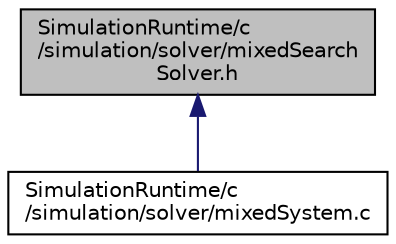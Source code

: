 digraph "SimulationRuntime/c/simulation/solver/mixedSearchSolver.h"
{
  edge [fontname="Helvetica",fontsize="10",labelfontname="Helvetica",labelfontsize="10"];
  node [fontname="Helvetica",fontsize="10",shape=record];
  Node2 [label="SimulationRuntime/c\l/simulation/solver/mixedSearch\lSolver.h",height=0.2,width=0.4,color="black", fillcolor="grey75", style="filled", fontcolor="black"];
  Node2 -> Node3 [dir="back",color="midnightblue",fontsize="10",style="solid",fontname="Helvetica"];
  Node3 [label="SimulationRuntime/c\l/simulation/solver/mixedSystem.c",height=0.2,width=0.4,color="black", fillcolor="white", style="filled",URL="$d4/dbb/_simulation_runtime_2c_2simulation_2solver_2mixed_system_8c.html"];
}

